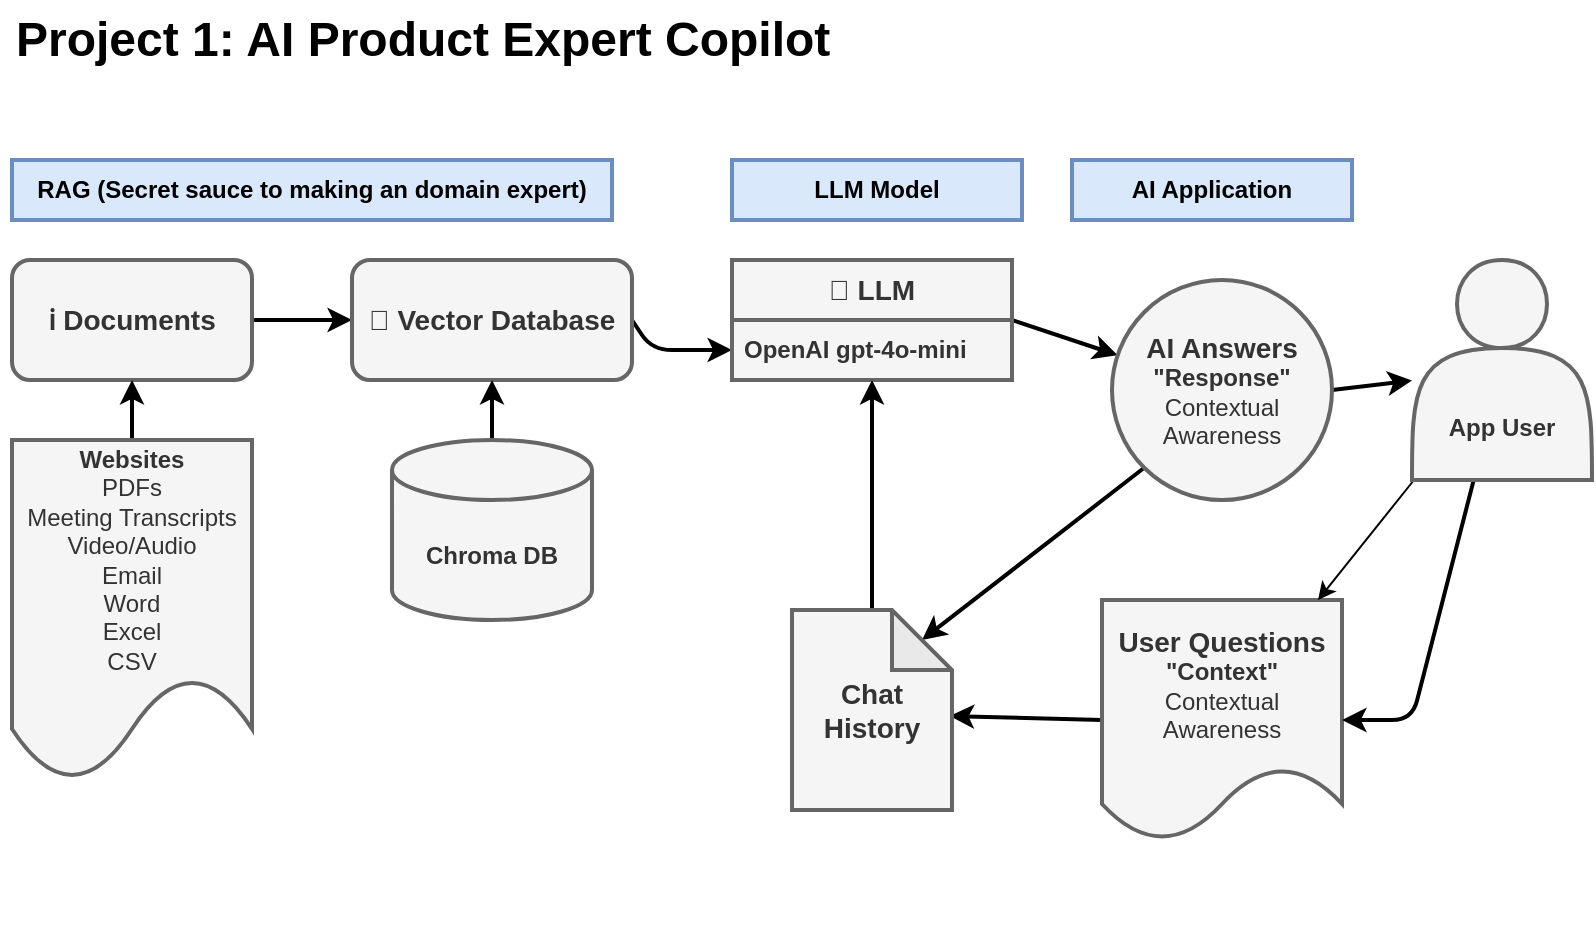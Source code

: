 <mxfile>
    <diagram id="1xbTTFElEqbZD3jhlw0T" name="Project 1: Marketing Expert">
        <mxGraphModel dx="972" dy="626" grid="0" gridSize="10" guides="1" tooltips="1" connect="1" arrows="1" fold="1" page="1" pageScale="1" pageWidth="1100" pageHeight="850" background="#ffffff" math="0" shadow="0">
            <root>
                <mxCell id="0"/>
                <mxCell id="1" parent="0"/>
                <mxCell id="4" style="edgeStyle=none;html=1;exitX=1;exitY=0.5;exitDx=0;exitDy=0;strokeColor=#000000;strokeWidth=2;" parent="1" source="2" target="3" edge="1">
                    <mxGeometry relative="1" as="geometry"/>
                </mxCell>
                <mxCell id="2" value="&lt;b&gt;&lt;font style=&quot;font-size: 14px;&quot;&gt;ℹ️ Documents&lt;/font&gt;&lt;/b&gt;" style="rounded=1;whiteSpace=wrap;html=1;fillColor=#f5f5f5;fontColor=#333333;strokeColor=#666666;strokeWidth=2;" parent="1" vertex="1">
                    <mxGeometry x="40" y="140" width="120" height="60" as="geometry"/>
                </mxCell>
                <mxCell id="23" style="edgeStyle=none;html=1;exitX=1;exitY=0.5;exitDx=0;exitDy=0;entryX=0;entryY=0.5;entryDx=0;entryDy=0;strokeColor=#000000;strokeWidth=2;fontColor=#000000;" parent="1" source="3" target="11" edge="1">
                    <mxGeometry relative="1" as="geometry">
                        <Array as="points">
                            <mxPoint x="360" y="185"/>
                        </Array>
                    </mxGeometry>
                </mxCell>
                <mxCell id="3" value="&lt;b&gt;&lt;font style=&quot;font-size: 14px;&quot;&gt;💾 Vector Database&lt;/font&gt;&lt;/b&gt;" style="rounded=1;whiteSpace=wrap;html=1;fillColor=#f5f5f5;fontColor=#333333;strokeColor=#666666;strokeWidth=2;" parent="1" vertex="1">
                    <mxGeometry x="210" y="140" width="140" height="60" as="geometry"/>
                </mxCell>
                <mxCell id="5" value="Project 1: AI Product Expert Copilot" style="text;html=1;fontSize=24;fontStyle=1;verticalAlign=middle;align=left;strokeWidth=2;fontColor=#000000;" parent="1" vertex="1">
                    <mxGeometry x="40" y="10" width="100" height="40" as="geometry"/>
                </mxCell>
                <mxCell id="7" style="edgeStyle=none;html=1;exitX=0.5;exitY=0;exitDx=0;exitDy=0;entryX=0.5;entryY=1;entryDx=0;entryDy=0;strokeColor=#000000;strokeWidth=2;fontColor=#000000;" parent="1" source="6" target="2" edge="1">
                    <mxGeometry relative="1" as="geometry"/>
                </mxCell>
                <mxCell id="6" value="&lt;b&gt;Websites&lt;/b&gt;&lt;div&gt;PDFs&lt;br&gt;Meeting Transcripts&lt;/div&gt;&lt;div&gt;Video/Audio&lt;br&gt;Email&lt;br&gt;Word&lt;br&gt;Excel&lt;br&gt;CSV&lt;/div&gt;" style="shape=document;whiteSpace=wrap;html=1;boundedLbl=1;strokeWidth=2;fontColor=#333333;labelBackgroundColor=none;fillColor=#f5f5f5;strokeColor=#666666;" parent="1" vertex="1">
                    <mxGeometry x="40" y="230" width="120" height="170" as="geometry"/>
                </mxCell>
                <mxCell id="9" style="edgeStyle=none;html=1;exitX=0.5;exitY=0;exitDx=0;exitDy=0;exitPerimeter=0;strokeColor=#000000;strokeWidth=2;fontColor=#000000;" parent="1" source="8" target="3" edge="1">
                    <mxGeometry relative="1" as="geometry"/>
                </mxCell>
                <mxCell id="8" value="&lt;b&gt;Chroma DB&lt;/b&gt;" style="shape=cylinder3;whiteSpace=wrap;html=1;boundedLbl=1;backgroundOutline=1;size=15;labelBackgroundColor=none;strokeWidth=2;fontColor=#333333;fillColor=#f5f5f5;strokeColor=#666666;" parent="1" vertex="1">
                    <mxGeometry x="230" y="230" width="100" height="90" as="geometry"/>
                </mxCell>
                <mxCell id="19" style="edgeStyle=none;html=1;exitX=1;exitY=0.5;exitDx=0;exitDy=0;strokeColor=#000000;strokeWidth=2;fontColor=#000000;" parent="1" source="10" target="18" edge="1">
                    <mxGeometry relative="1" as="geometry"/>
                </mxCell>
                <mxCell id="10" value="&lt;b&gt;&lt;font style=&quot;font-size: 14px;&quot;&gt;🧠 LLM&lt;/font&gt;&lt;/b&gt;" style="swimlane;fontStyle=0;childLayout=stackLayout;horizontal=1;startSize=30;horizontalStack=0;resizeParent=1;resizeParentMax=0;resizeLast=0;collapsible=1;marginBottom=0;whiteSpace=wrap;html=1;labelBackgroundColor=none;strokeWidth=2;fontColor=#333333;fillColor=#f5f5f5;strokeColor=#666666;" parent="1" vertex="1">
                    <mxGeometry x="400" y="140" width="140" height="60" as="geometry"/>
                </mxCell>
                <mxCell id="11" value="&lt;b&gt;OpenAI gpt-4o-mini&lt;/b&gt;" style="text;strokeColor=#666666;fillColor=#f5f5f5;align=left;verticalAlign=middle;spacingLeft=4;spacingRight=4;overflow=hidden;points=[[0,0.5],[1,0.5]];portConstraint=eastwest;rotatable=0;whiteSpace=wrap;html=1;labelBackgroundColor=none;strokeWidth=2;fontColor=#333333;" parent="10" vertex="1">
                    <mxGeometry y="30" width="140" height="30" as="geometry"/>
                </mxCell>
                <mxCell id="15" value="&lt;font color=&quot;#000000&quot;&gt;&lt;b&gt;RAG (Secret sauce to making an domain expert)&lt;/b&gt;&lt;/font&gt;" style="rounded=0;whiteSpace=wrap;html=1;labelBackgroundColor=none;strokeWidth=2;fillColor=#dae8fc;strokeColor=#6c8ebf;" parent="1" vertex="1">
                    <mxGeometry x="40" y="90" width="300" height="30" as="geometry"/>
                </mxCell>
                <mxCell id="30" style="edgeStyle=none;html=1;exitX=0;exitY=0.5;exitDx=0;exitDy=0;entryX=0.986;entryY=0.53;entryDx=0;entryDy=0;entryPerimeter=0;strokeColor=#000000;strokeWidth=2;fontSize=14;" parent="1" source="16" target="28" edge="1">
                    <mxGeometry relative="1" as="geometry"/>
                </mxCell>
                <mxCell id="16" value="&lt;b&gt;&lt;font style=&quot;font-size: 14px;&quot;&gt;User Questions&lt;/font&gt;&lt;/b&gt;&lt;br&gt;&lt;b&gt;&quot;Context&quot;&lt;/b&gt;&lt;br&gt;Contextual Awareness" style="shape=document;whiteSpace=wrap;html=1;boundedLbl=1;strokeWidth=2;fontColor=#333333;labelBackgroundColor=none;fillColor=#f5f5f5;strokeColor=#666666;" parent="1" vertex="1">
                    <mxGeometry x="585" y="310" width="120" height="120" as="geometry"/>
                </mxCell>
                <mxCell id="27" style="edgeStyle=none;html=1;exitX=1;exitY=0.5;exitDx=0;exitDy=0;strokeColor=#000000;strokeWidth=2;" parent="1" source="18" target="24" edge="1">
                    <mxGeometry relative="1" as="geometry">
                        <Array as="points"/>
                    </mxGeometry>
                </mxCell>
                <mxCell id="29" style="edgeStyle=none;html=1;exitX=0;exitY=1;exitDx=0;exitDy=0;entryX=0;entryY=0;entryDx=65;entryDy=15;entryPerimeter=0;strokeColor=#000000;strokeWidth=2;fontSize=14;" parent="1" source="18" target="28" edge="1">
                    <mxGeometry relative="1" as="geometry"/>
                </mxCell>
                <mxCell id="18" value="&lt;b&gt;&lt;font style=&quot;font-size: 14px;&quot;&gt;AI Answers&lt;/font&gt;&lt;/b&gt;&lt;br&gt;&lt;b&gt;&quot;Response&quot;&lt;/b&gt;&lt;br&gt;Contextual Awareness" style="ellipse;whiteSpace=wrap;html=1;aspect=fixed;labelBackgroundColor=none;strokeWidth=2;fontColor=#333333;fillColor=#f5f5f5;strokeColor=#666666;" parent="1" vertex="1">
                    <mxGeometry x="590" y="150" width="110" height="110" as="geometry"/>
                </mxCell>
                <mxCell id="20" value="&lt;font color=&quot;#000000&quot;&gt;&lt;b&gt;AI Application&lt;/b&gt;&lt;/font&gt;" style="rounded=0;whiteSpace=wrap;html=1;labelBackgroundColor=none;strokeWidth=2;fillColor=#dae8fc;strokeColor=#6c8ebf;" parent="1" vertex="1">
                    <mxGeometry x="570" y="90" width="140" height="30" as="geometry"/>
                </mxCell>
                <mxCell id="21" value="&lt;font color=&quot;#000000&quot;&gt;&lt;b&gt;LLM Model&lt;/b&gt;&lt;/font&gt;" style="rounded=0;whiteSpace=wrap;html=1;labelBackgroundColor=none;strokeWidth=2;fillColor=#dae8fc;strokeColor=#6c8ebf;" parent="1" vertex="1">
                    <mxGeometry x="400" y="90" width="145" height="30" as="geometry"/>
                </mxCell>
                <mxCell id="25" value="" style="edgeStyle=none;html=1;" parent="1" source="24" target="16" edge="1">
                    <mxGeometry relative="1" as="geometry"/>
                </mxCell>
                <mxCell id="26" style="edgeStyle=none;html=1;entryX=1;entryY=0.5;entryDx=0;entryDy=0;strokeWidth=2;strokeColor=#000000;" parent="1" source="24" target="16" edge="1">
                    <mxGeometry relative="1" as="geometry">
                        <Array as="points">
                            <mxPoint x="740" y="370"/>
                        </Array>
                    </mxGeometry>
                </mxCell>
                <mxCell id="24" value="&lt;br&gt;&lt;br&gt;&lt;br&gt;&lt;br&gt;&lt;b&gt;App User&lt;/b&gt;" style="shape=actor;whiteSpace=wrap;html=1;fillColor=#f5f5f5;fontColor=#333333;strokeColor=#666666;strokeWidth=2;" parent="1" vertex="1">
                    <mxGeometry x="740" y="140" width="90" height="110" as="geometry"/>
                </mxCell>
                <mxCell id="32" style="edgeStyle=none;html=1;exitX=0.5;exitY=0;exitDx=0;exitDy=0;exitPerimeter=0;strokeColor=#000000;strokeWidth=2;fontSize=14;entryX=0.5;entryY=1;entryDx=0;entryDy=0;" parent="1" source="28" target="10" edge="1">
                    <mxGeometry relative="1" as="geometry">
                        <mxPoint x="470" y="230" as="targetPoint"/>
                    </mxGeometry>
                </mxCell>
                <mxCell id="28" value="&lt;b&gt;Chat History&lt;/b&gt;" style="shape=note;whiteSpace=wrap;html=1;backgroundOutline=1;darkOpacity=0.05;strokeWidth=2;fontSize=14;fillColor=#f5f5f5;fontColor=#333333;strokeColor=#666666;" parent="1" vertex="1">
                    <mxGeometry x="430" y="315" width="80" height="100" as="geometry"/>
                </mxCell>
                <mxCell id="33" value="" style="shape=image;verticalLabelPosition=bottom;labelBackgroundColor=default;verticalAlign=top;aspect=fixed;imageAspect=0;image=https://langchain-ai.github.io/langgraph/static/wordmark.png;" parent="1" vertex="1">
                    <mxGeometry x="34" y="430.0" width="266.67" height="42.05" as="geometry"/>
                </mxCell>
            </root>
        </mxGraphModel>
    </diagram>
</mxfile>